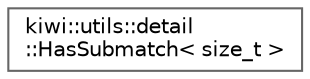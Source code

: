 digraph "Graphical Class Hierarchy"
{
 // LATEX_PDF_SIZE
  bgcolor="transparent";
  edge [fontname=Helvetica,fontsize=10,labelfontname=Helvetica,labelfontsize=10];
  node [fontname=Helvetica,fontsize=10,shape=box,height=0.2,width=0.4];
  rankdir="LR";
  Node0 [id="Node000000",label="kiwi::utils::detail\l::HasSubmatch\< size_t \>",height=0.2,width=0.4,color="grey40", fillcolor="white", style="filled",URL="$structkiwi_1_1utils_1_1detail_1_1HasSubmatch.html",tooltip=" "];
}
